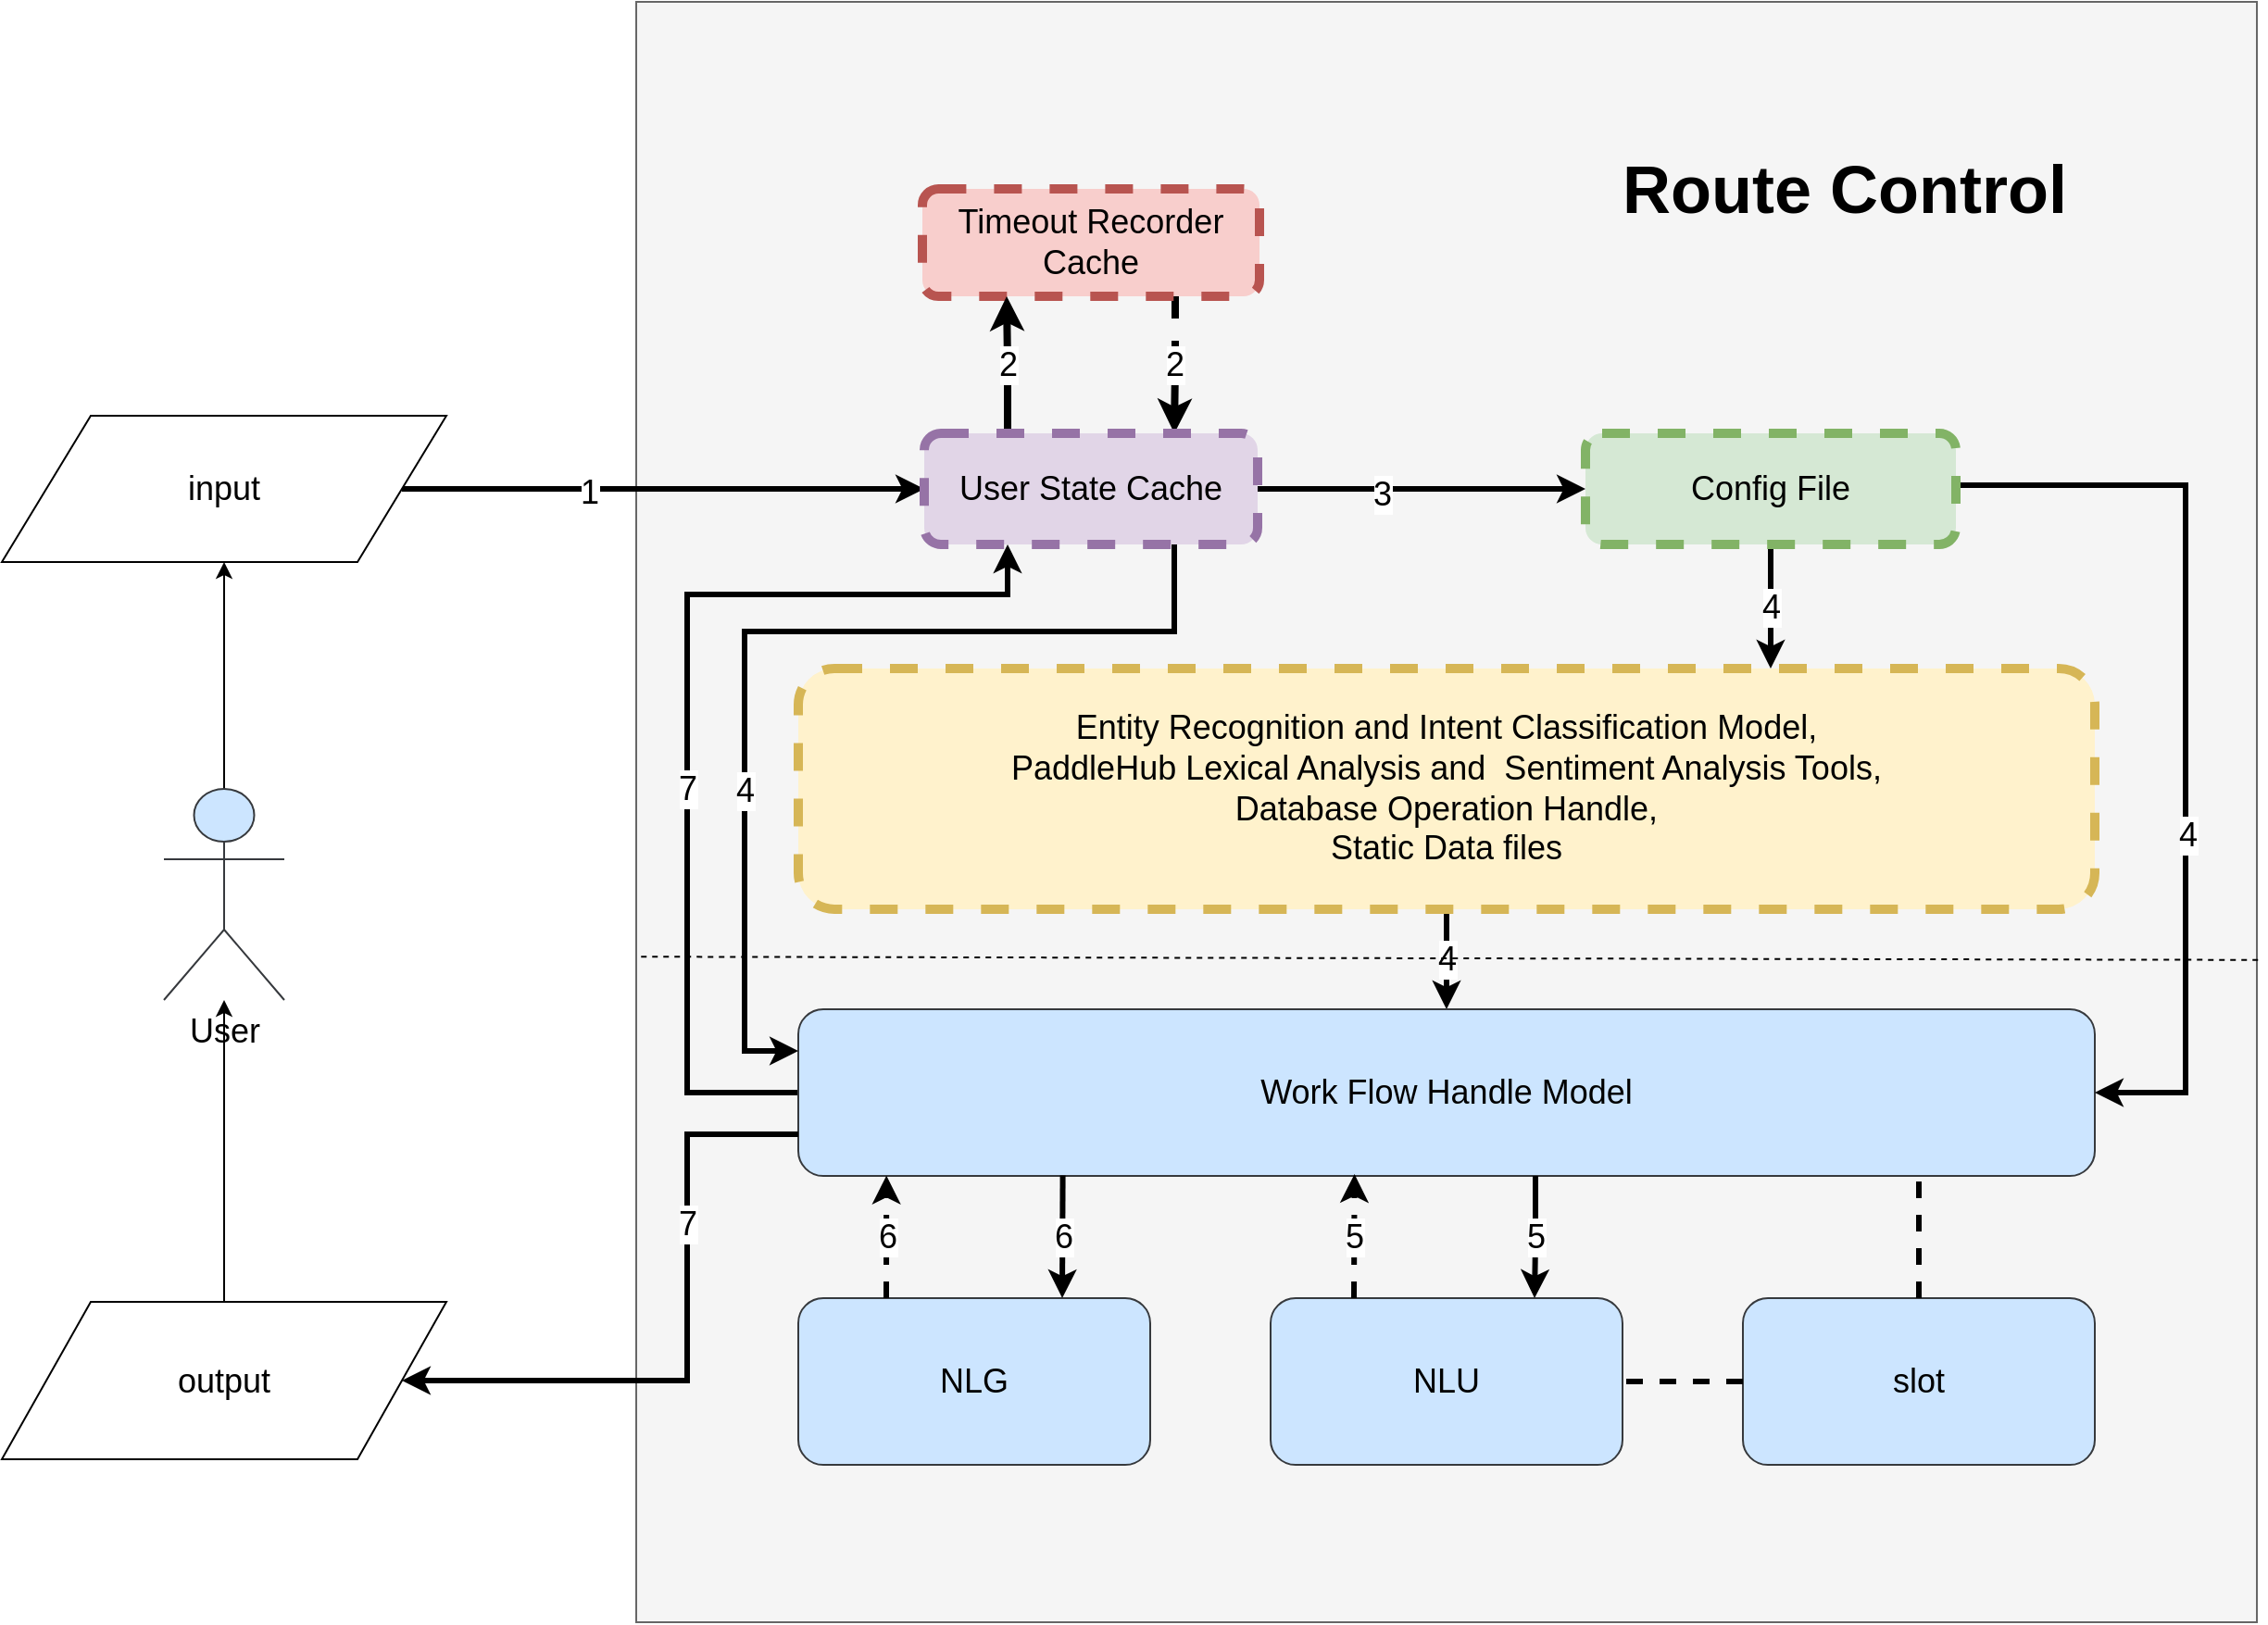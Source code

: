 <mxfile version="12.2.3" type="github" pages="1">
  <diagram id="k8DtaSIvsyxrqFg2_6P-" name="Page-1">
    <mxGraphModel dx="2705" dy="1651" grid="1" gridSize="10" guides="1" tooltips="1" connect="1" arrows="1" fold="1" page="1" pageScale="1" pageWidth="1169" pageHeight="827" math="0" shadow="0">
      <root>
        <mxCell id="0"/>
        <mxCell id="1" parent="0"/>
        <mxCell id="VisKUv_pg3tHPn-9GkEQ-13" value="" style="whiteSpace=wrap;html=1;aspect=fixed;fillColor=#f5f5f5;strokeColor=#666666;fontColor=#333333;" parent="1" vertex="1">
          <mxGeometry x="112.5" y="-130" width="875" height="875" as="geometry"/>
        </mxCell>
        <mxCell id="VisKUv_pg3tHPn-9GkEQ-7" style="edgeStyle=orthogonalEdgeStyle;rounded=0;orthogonalLoop=1;jettySize=auto;html=1;exitX=0.5;exitY=0;exitDx=0;exitDy=0;exitPerimeter=0;entryX=0.5;entryY=1;entryDx=0;entryDy=0;" parent="1" source="VisKUv_pg3tHPn-9GkEQ-1" target="VisKUv_pg3tHPn-9GkEQ-5" edge="1">
          <mxGeometry relative="1" as="geometry"/>
        </mxCell>
        <mxCell id="VisKUv_pg3tHPn-9GkEQ-1" value="&lt;font style=&quot;font-size: 18px&quot;&gt;User&lt;/font&gt;" style="shape=umlActor;verticalLabelPosition=bottom;labelBackgroundColor=#ffffff;verticalAlign=top;html=1;outlineConnect=0;fillColor=#cce5ff;strokeColor=#36393d;" parent="1" vertex="1">
          <mxGeometry x="-142.5" y="295" width="65" height="114" as="geometry"/>
        </mxCell>
        <mxCell id="VisKUv_pg3tHPn-9GkEQ-12" style="edgeStyle=orthogonalEdgeStyle;rounded=0;orthogonalLoop=1;jettySize=auto;html=1;exitX=1;exitY=0.5;exitDx=0;exitDy=0;entryX=0;entryY=0.5;entryDx=0;entryDy=0;strokeWidth=3;" parent="1" source="VisKUv_pg3tHPn-9GkEQ-5" target="VisKUv_pg3tHPn-9GkEQ-53" edge="1">
          <mxGeometry relative="1" as="geometry">
            <mxPoint x="181" y="91.667" as="targetPoint"/>
          </mxGeometry>
        </mxCell>
        <mxCell id="VisKUv_pg3tHPn-9GkEQ-57" value="&lt;font style=&quot;font-size: 18px&quot;&gt;1&lt;/font&gt;" style="text;html=1;resizable=0;points=[];align=center;verticalAlign=middle;labelBackgroundColor=#ffffff;" parent="VisKUv_pg3tHPn-9GkEQ-12" vertex="1" connectable="0">
          <mxGeometry x="-0.283" y="-2" relative="1" as="geometry">
            <mxPoint as="offset"/>
          </mxGeometry>
        </mxCell>
        <mxCell id="VisKUv_pg3tHPn-9GkEQ-5" value="&lt;font style=&quot;font-size: 18px&quot;&gt;input&lt;/font&gt;" style="shape=parallelogram;perimeter=parallelogramPerimeter;whiteSpace=wrap;html=1;" parent="1" vertex="1">
          <mxGeometry x="-230" y="93.5" width="240" height="79" as="geometry"/>
        </mxCell>
        <mxCell id="VisKUv_pg3tHPn-9GkEQ-11" style="edgeStyle=orthogonalEdgeStyle;rounded=0;orthogonalLoop=1;jettySize=auto;html=1;exitX=0.5;exitY=0;exitDx=0;exitDy=0;" parent="1" source="VisKUv_pg3tHPn-9GkEQ-6" target="VisKUv_pg3tHPn-9GkEQ-1" edge="1">
          <mxGeometry relative="1" as="geometry">
            <mxPoint x="-170" y="460" as="targetPoint"/>
          </mxGeometry>
        </mxCell>
        <mxCell id="VisKUv_pg3tHPn-9GkEQ-6" value="&lt;font style=&quot;font-size: 18px&quot;&gt;output&lt;/font&gt;" style="shape=parallelogram;perimeter=parallelogramPerimeter;whiteSpace=wrap;html=1;" parent="1" vertex="1">
          <mxGeometry x="-230" y="572" width="240" height="85" as="geometry"/>
        </mxCell>
        <mxCell id="VisKUv_pg3tHPn-9GkEQ-14" value="&lt;font style=&quot;font-size: 36px&quot;&gt;&lt;b&gt;Route Control&lt;/b&gt;&lt;/font&gt;" style="text;html=1;strokeColor=none;fillColor=none;align=center;verticalAlign=middle;whiteSpace=wrap;rounded=0;" parent="1" vertex="1">
          <mxGeometry x="630" y="-63.5" width="270" height="69" as="geometry"/>
        </mxCell>
        <mxCell id="VisKUv_pg3tHPn-9GkEQ-26" value="&lt;font style=&quot;font-size: 18px&quot;&gt;4&lt;/font&gt;" style="edgeStyle=orthogonalEdgeStyle;rounded=0;orthogonalLoop=1;jettySize=auto;html=1;exitX=0.5;exitY=1;exitDx=0;exitDy=0;entryX=0.5;entryY=0;entryDx=0;entryDy=0;strokeWidth=3;" parent="1" source="VisKUv_pg3tHPn-9GkEQ-17" target="VisKUv_pg3tHPn-9GkEQ-18" edge="1">
          <mxGeometry relative="1" as="geometry"/>
        </mxCell>
        <mxCell id="VisKUv_pg3tHPn-9GkEQ-17" value="&lt;font style=&quot;font-size: 18px&quot;&gt;Entity Recognition and Intent Classification Model,&lt;br&gt;PaddleHub&amp;nbsp;Lexical Analysis and&amp;nbsp; Sentiment Analysis Tools,&lt;br&gt;Database Operation Handle,&lt;br&gt;Static Data files&lt;br&gt;&lt;/font&gt;" style="rounded=1;whiteSpace=wrap;html=1;dashed=1;fillColor=#fff2cc;strokeColor=#d6b656;strokeWidth=5;" parent="1" vertex="1">
          <mxGeometry x="200" y="230" width="700" height="130" as="geometry"/>
        </mxCell>
        <mxCell id="-lUzAEOHSAUcO2EVRJ-Z-2" style="edgeStyle=orthogonalEdgeStyle;rounded=0;orthogonalLoop=1;jettySize=auto;html=1;exitX=0;exitY=0.5;exitDx=0;exitDy=0;entryX=0.25;entryY=1;entryDx=0;entryDy=0;strokeWidth=3;" edge="1" parent="1" source="VisKUv_pg3tHPn-9GkEQ-18" target="VisKUv_pg3tHPn-9GkEQ-53">
          <mxGeometry relative="1" as="geometry">
            <Array as="points">
              <mxPoint x="140" y="459"/>
              <mxPoint x="140" y="190"/>
              <mxPoint x="313" y="190"/>
            </Array>
          </mxGeometry>
        </mxCell>
        <mxCell id="-lUzAEOHSAUcO2EVRJ-Z-3" value="&lt;font style=&quot;font-size: 18px&quot;&gt;7&lt;/font&gt;" style="text;html=1;resizable=0;points=[];align=center;verticalAlign=middle;labelBackgroundColor=#ffffff;" vertex="1" connectable="0" parent="-lUzAEOHSAUcO2EVRJ-Z-2">
          <mxGeometry x="-0.166" relative="1" as="geometry">
            <mxPoint y="-3.5" as="offset"/>
          </mxGeometry>
        </mxCell>
        <mxCell id="VisKUv_pg3tHPn-9GkEQ-18" value="&lt;font style=&quot;font-size: 18px&quot;&gt;Work Flow Handle Model&lt;/font&gt;" style="rounded=1;whiteSpace=wrap;html=1;fillColor=#cce5ff;strokeColor=#36393d;" parent="1" vertex="1">
          <mxGeometry x="200" y="414" width="700" height="90" as="geometry"/>
        </mxCell>
        <mxCell id="VisKUv_pg3tHPn-9GkEQ-22" style="edgeStyle=orthogonalEdgeStyle;rounded=0;orthogonalLoop=1;jettySize=auto;html=1;strokeWidth=3;entryX=0;entryY=0.5;entryDx=0;entryDy=0;exitX=1;exitY=0.5;exitDx=0;exitDy=0;" parent="1" source="VisKUv_pg3tHPn-9GkEQ-53" target="VisKUv_pg3tHPn-9GkEQ-20" edge="1">
          <mxGeometry relative="1" as="geometry">
            <mxPoint x="363" y="92" as="sourcePoint"/>
            <mxPoint x="460" y="91.667" as="targetPoint"/>
          </mxGeometry>
        </mxCell>
        <mxCell id="VisKUv_pg3tHPn-9GkEQ-58" value="&lt;font style=&quot;font-size: 18px&quot;&gt;3&lt;/font&gt;" style="text;html=1;resizable=0;points=[];align=center;verticalAlign=middle;labelBackgroundColor=#ffffff;" parent="VisKUv_pg3tHPn-9GkEQ-22" vertex="1" connectable="0">
          <mxGeometry x="-0.244" y="-3" relative="1" as="geometry">
            <mxPoint as="offset"/>
          </mxGeometry>
        </mxCell>
        <mxCell id="VisKUv_pg3tHPn-9GkEQ-27" style="edgeStyle=orthogonalEdgeStyle;rounded=0;orthogonalLoop=1;jettySize=auto;html=1;exitX=1;exitY=0.5;exitDx=0;exitDy=0;entryX=1;entryY=0.5;entryDx=0;entryDy=0;strokeWidth=3;" parent="1" source="VisKUv_pg3tHPn-9GkEQ-20" target="VisKUv_pg3tHPn-9GkEQ-18" edge="1">
          <mxGeometry relative="1" as="geometry">
            <Array as="points">
              <mxPoint x="949" y="131"/>
              <mxPoint x="949" y="459"/>
            </Array>
          </mxGeometry>
        </mxCell>
        <mxCell id="VisKUv_pg3tHPn-9GkEQ-60" value="&lt;font style=&quot;font-size: 18px&quot;&gt;4&lt;/font&gt;" style="text;html=1;resizable=0;points=[];align=center;verticalAlign=middle;labelBackgroundColor=#ffffff;" parent="VisKUv_pg3tHPn-9GkEQ-27" vertex="1" connectable="0">
          <mxGeometry x="-0.001" y="-2" relative="1" as="geometry">
            <mxPoint x="2.5" y="64" as="offset"/>
          </mxGeometry>
        </mxCell>
        <mxCell id="VisKUv_pg3tHPn-9GkEQ-45" value="&lt;font style=&quot;font-size: 18px&quot;&gt;4&lt;/font&gt;" style="edgeStyle=orthogonalEdgeStyle;rounded=0;orthogonalLoop=1;jettySize=auto;html=1;exitX=0.5;exitY=1;exitDx=0;exitDy=0;entryX=0.75;entryY=0;entryDx=0;entryDy=0;strokeWidth=3;" parent="1" source="VisKUv_pg3tHPn-9GkEQ-20" target="VisKUv_pg3tHPn-9GkEQ-17" edge="1">
          <mxGeometry relative="1" as="geometry"/>
        </mxCell>
        <mxCell id="VisKUv_pg3tHPn-9GkEQ-20" value="&lt;span style=&quot;font-size: 18px&quot;&gt;Config File&lt;/span&gt;" style="rounded=1;whiteSpace=wrap;html=1;strokeWidth=5;dashed=1;fillColor=#d5e8d4;strokeColor=#82b366;" parent="1" vertex="1">
          <mxGeometry x="625" y="103" width="200" height="60" as="geometry"/>
        </mxCell>
        <mxCell id="VisKUv_pg3tHPn-9GkEQ-28" value="&lt;font style=&quot;font-size: 18px&quot;&gt;4&lt;/font&gt;" style="edgeStyle=orthogonalEdgeStyle;rounded=0;orthogonalLoop=1;jettySize=auto;html=1;exitX=0.75;exitY=1;exitDx=0;exitDy=0;strokeWidth=3;entryX=0;entryY=0.25;entryDx=0;entryDy=0;" parent="1" source="VisKUv_pg3tHPn-9GkEQ-53" target="VisKUv_pg3tHPn-9GkEQ-18" edge="1">
          <mxGeometry x="0.366" relative="1" as="geometry">
            <mxPoint x="549.333" y="121.667" as="sourcePoint"/>
            <Array as="points">
              <mxPoint x="403" y="210"/>
              <mxPoint x="171" y="210"/>
              <mxPoint x="171" y="436"/>
            </Array>
            <mxPoint as="offset"/>
          </mxGeometry>
        </mxCell>
        <mxCell id="VisKUv_pg3tHPn-9GkEQ-30" value="&lt;font style=&quot;font-size: 18px&quot;&gt;NLU&lt;/font&gt;" style="rounded=1;whiteSpace=wrap;html=1;fillColor=#cce5ff;strokeColor=#36393d;" parent="1" vertex="1">
          <mxGeometry x="455" y="570" width="190" height="90" as="geometry"/>
        </mxCell>
        <mxCell id="VisKUv_pg3tHPn-9GkEQ-44" value="&lt;span style=&quot;font-size: 18px&quot;&gt;7&lt;/span&gt;" style="edgeStyle=orthogonalEdgeStyle;rounded=0;orthogonalLoop=1;jettySize=auto;html=1;exitX=0;exitY=0.75;exitDx=0;exitDy=0;entryX=1;entryY=0.5;entryDx=0;entryDy=0;strokeWidth=3;" parent="1" source="VisKUv_pg3tHPn-9GkEQ-18" target="VisKUv_pg3tHPn-9GkEQ-6" edge="1">
          <mxGeometry x="-0.375" relative="1" as="geometry">
            <Array as="points">
              <mxPoint x="200" y="482"/>
              <mxPoint x="140" y="482"/>
              <mxPoint x="140" y="615"/>
            </Array>
            <mxPoint as="offset"/>
          </mxGeometry>
        </mxCell>
        <mxCell id="VisKUv_pg3tHPn-9GkEQ-31" value="&lt;font style=&quot;font-size: 18px&quot;&gt;NLG&lt;/font&gt;" style="rounded=1;whiteSpace=wrap;html=1;fillColor=#cce5ff;strokeColor=#36393d;" parent="1" vertex="1">
          <mxGeometry x="200" y="570" width="190" height="90" as="geometry"/>
        </mxCell>
        <mxCell id="VisKUv_pg3tHPn-9GkEQ-32" value="&lt;font style=&quot;font-size: 18px&quot;&gt;slot&lt;/font&gt;" style="rounded=1;whiteSpace=wrap;html=1;fillColor=#cce5ff;strokeColor=#36393d;" parent="1" vertex="1">
          <mxGeometry x="710" y="570" width="190" height="90" as="geometry"/>
        </mxCell>
        <mxCell id="VisKUv_pg3tHPn-9GkEQ-35" value="" style="endArrow=none;dashed=1;html=1;strokeWidth=3;exitX=0.5;exitY=0;exitDx=0;exitDy=0;" parent="1" source="VisKUv_pg3tHPn-9GkEQ-32" edge="1">
          <mxGeometry width="50" height="50" relative="1" as="geometry">
            <mxPoint x="780" y="570" as="sourcePoint"/>
            <mxPoint x="805" y="504" as="targetPoint"/>
          </mxGeometry>
        </mxCell>
        <mxCell id="VisKUv_pg3tHPn-9GkEQ-36" value="" style="endArrow=none;dashed=1;html=1;strokeWidth=3;exitX=0;exitY=0.5;exitDx=0;exitDy=0;entryX=1;entryY=0.5;entryDx=0;entryDy=0;" parent="1" source="VisKUv_pg3tHPn-9GkEQ-32" target="VisKUv_pg3tHPn-9GkEQ-30" edge="1">
          <mxGeometry width="50" height="50" relative="1" as="geometry">
            <mxPoint x="815" y="580" as="sourcePoint"/>
            <mxPoint x="815" y="514" as="targetPoint"/>
          </mxGeometry>
        </mxCell>
        <mxCell id="VisKUv_pg3tHPn-9GkEQ-40" value="&lt;font style=&quot;font-size: 18px&quot;&gt;5&lt;/font&gt;" style="endArrow=classic;html=1;strokeWidth=3;entryX=0.75;entryY=0;entryDx=0;entryDy=0;" parent="1" target="VisKUv_pg3tHPn-9GkEQ-30" edge="1">
          <mxGeometry width="50" height="50" relative="1" as="geometry">
            <mxPoint x="598" y="504" as="sourcePoint"/>
            <mxPoint x="598" y="571" as="targetPoint"/>
            <Array as="points">
              <mxPoint x="598" y="540"/>
            </Array>
          </mxGeometry>
        </mxCell>
        <mxCell id="VisKUv_pg3tHPn-9GkEQ-42" value="&lt;span style=&quot;font-size: 18px&quot;&gt;5&lt;/span&gt;" style="endArrow=classic;html=1;strokeWidth=3;entryX=0.429;entryY=1;entryDx=0;entryDy=0;entryPerimeter=0;dashed=1;" parent="1" edge="1">
          <mxGeometry width="50" height="50" relative="1" as="geometry">
            <mxPoint x="500" y="570" as="sourcePoint"/>
            <mxPoint x="500.3" y="503" as="targetPoint"/>
          </mxGeometry>
        </mxCell>
        <mxCell id="VisKUv_pg3tHPn-9GkEQ-43" value="&lt;font style=&quot;font-size: 18px&quot;&gt;6&lt;/font&gt;" style="endArrow=classic;html=1;strokeWidth=3;entryX=0.75;entryY=0;entryDx=0;entryDy=0;exitX=0.204;exitY=0.997;exitDx=0;exitDy=0;exitPerimeter=0;" parent="1" target="VisKUv_pg3tHPn-9GkEQ-31" edge="1" source="VisKUv_pg3tHPn-9GkEQ-18">
          <mxGeometry width="50" height="50" relative="1" as="geometry">
            <mxPoint x="295" y="504" as="sourcePoint"/>
            <mxPoint x="295" y="569" as="targetPoint"/>
          </mxGeometry>
        </mxCell>
        <mxCell id="VisKUv_pg3tHPn-9GkEQ-51" value="" style="endArrow=none;dashed=1;html=1;strokeWidth=1;entryX=1;entryY=0.557;entryDx=0;entryDy=0;entryPerimeter=0;exitX=-0.001;exitY=0.555;exitDx=0;exitDy=0;exitPerimeter=0;" parent="1" edge="1">
          <mxGeometry width="50" height="50" relative="1" as="geometry">
            <mxPoint x="115.125" y="385.625" as="sourcePoint"/>
            <mxPoint x="991.0" y="387.375" as="targetPoint"/>
          </mxGeometry>
        </mxCell>
        <mxCell id="VisKUv_pg3tHPn-9GkEQ-55" value="&lt;font style=&quot;font-size: 18px&quot;&gt;2&lt;/font&gt;" style="edgeStyle=orthogonalEdgeStyle;rounded=0;orthogonalLoop=1;jettySize=auto;html=1;exitX=0.75;exitY=1;exitDx=0;exitDy=0;entryX=0.75;entryY=0;entryDx=0;entryDy=0;dashed=1;strokeWidth=4;" parent="1" source="VisKUv_pg3tHPn-9GkEQ-52" target="VisKUv_pg3tHPn-9GkEQ-53" edge="1">
          <mxGeometry relative="1" as="geometry"/>
        </mxCell>
        <mxCell id="VisKUv_pg3tHPn-9GkEQ-52" value="&lt;span style=&quot;font-size: 18px&quot;&gt;Timeout Recorder Cache&lt;/span&gt;" style="rounded=1;whiteSpace=wrap;html=1;strokeWidth=5;dashed=1;fillColor=#f8cecc;strokeColor=#b85450;" parent="1" vertex="1">
          <mxGeometry x="267" y="-29" width="182" height="58" as="geometry"/>
        </mxCell>
        <mxCell id="VisKUv_pg3tHPn-9GkEQ-54" value="&lt;font style=&quot;font-size: 18px&quot;&gt;2&lt;/font&gt;" style="edgeStyle=orthogonalEdgeStyle;rounded=0;orthogonalLoop=1;jettySize=auto;html=1;exitX=0.25;exitY=0;exitDx=0;exitDy=0;entryX=0.25;entryY=1;entryDx=0;entryDy=0;strokeWidth=4;" parent="1" source="VisKUv_pg3tHPn-9GkEQ-53" target="VisKUv_pg3tHPn-9GkEQ-52" edge="1">
          <mxGeometry relative="1" as="geometry"/>
        </mxCell>
        <mxCell id="VisKUv_pg3tHPn-9GkEQ-53" value="&lt;span style=&quot;font-size: 18px&quot;&gt;User State Cache&lt;/span&gt;" style="rounded=1;whiteSpace=wrap;html=1;strokeWidth=5;dashed=1;fillColor=#e1d5e7;strokeColor=#9673a6;" parent="1" vertex="1">
          <mxGeometry x="268" y="103" width="180" height="60" as="geometry"/>
        </mxCell>
        <mxCell id="-lUzAEOHSAUcO2EVRJ-Z-1" value="&lt;span style=&quot;font-size: 18px&quot;&gt;6&lt;/span&gt;" style="endArrow=classic;html=1;strokeWidth=3;entryX=0.068;entryY=0.998;entryDx=0;entryDy=0;entryPerimeter=0;dashed=1;exitX=0.25;exitY=0;exitDx=0;exitDy=0;" edge="1" parent="1" source="VisKUv_pg3tHPn-9GkEQ-31" target="VisKUv_pg3tHPn-9GkEQ-18">
          <mxGeometry width="50" height="50" relative="1" as="geometry">
            <mxPoint x="250" y="560" as="sourcePoint"/>
            <mxPoint x="250.3" y="504" as="targetPoint"/>
          </mxGeometry>
        </mxCell>
      </root>
    </mxGraphModel>
  </diagram>
</mxfile>
